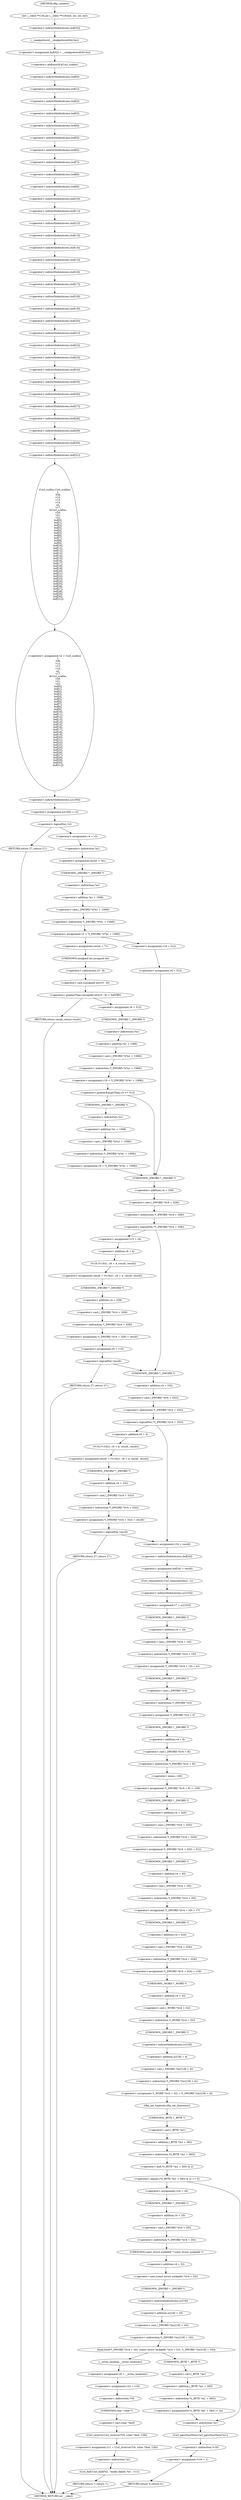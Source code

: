 digraph tftp_connect {  
"1000146" [label = "(int (__cdecl **v19),int (__cdecl **v19)(int, int, int, int))" ]
"1000156" [label = "(<operator>.assignment,buf[32] = __readgsdword(0x14u))" ]
"1000157" [label = "(<operator>.indirectIndexAccess,buf[32])" ]
"1000160" [label = "(__readgsdword,__readgsdword(0x14u))" ]
"1000162" [label = "(<operator>.assignment,v2 = Curl_ccalloc(\n         1,\n         336,\n         v12,\n         v13,\n         v14,\n         a2,\n         v17,\n         &Curl_ccalloc,\n         v20,\n         v21,\n         v22,\n         buf[0],\n         buf[1],\n         buf[2],\n         buf[3],\n         buf[4],\n         buf[5],\n         buf[6],\n         buf[7],\n         buf[8],\n         buf[9],\n         buf[10],\n         buf[11],\n         buf[12],\n         buf[13],\n         buf[14],\n         buf[15],\n         buf[16],\n         buf[17],\n         buf[18],\n         buf[19],\n         buf[20],\n         buf[21],\n         buf[22],\n         buf[23],\n         buf[24],\n         buf[25],\n         buf[26],\n         buf[27],\n         buf[28],\n         buf[29],\n         buf[30],\n         buf[31]))" ]
"1000164" [label = "(Curl_ccalloc,Curl_ccalloc(\n         1,\n         336,\n         v12,\n         v13,\n         v14,\n         a2,\n         v17,\n         &Curl_ccalloc,\n         v20,\n         v21,\n         v22,\n         buf[0],\n         buf[1],\n         buf[2],\n         buf[3],\n         buf[4],\n         buf[5],\n         buf[6],\n         buf[7],\n         buf[8],\n         buf[9],\n         buf[10],\n         buf[11],\n         buf[12],\n         buf[13],\n         buf[14],\n         buf[15],\n         buf[16],\n         buf[17],\n         buf[18],\n         buf[19],\n         buf[20],\n         buf[21],\n         buf[22],\n         buf[23],\n         buf[24],\n         buf[25],\n         buf[26],\n         buf[27],\n         buf[28],\n         buf[29],\n         buf[30],\n         buf[31]))" ]
"1000172" [label = "(<operator>.addressOf,&Curl_ccalloc)" ]
"1000177" [label = "(<operator>.indirectIndexAccess,buf[0])" ]
"1000180" [label = "(<operator>.indirectIndexAccess,buf[1])" ]
"1000183" [label = "(<operator>.indirectIndexAccess,buf[2])" ]
"1000186" [label = "(<operator>.indirectIndexAccess,buf[3])" ]
"1000189" [label = "(<operator>.indirectIndexAccess,buf[4])" ]
"1000192" [label = "(<operator>.indirectIndexAccess,buf[5])" ]
"1000195" [label = "(<operator>.indirectIndexAccess,buf[6])" ]
"1000198" [label = "(<operator>.indirectIndexAccess,buf[7])" ]
"1000201" [label = "(<operator>.indirectIndexAccess,buf[8])" ]
"1000204" [label = "(<operator>.indirectIndexAccess,buf[9])" ]
"1000207" [label = "(<operator>.indirectIndexAccess,buf[10])" ]
"1000210" [label = "(<operator>.indirectIndexAccess,buf[11])" ]
"1000213" [label = "(<operator>.indirectIndexAccess,buf[12])" ]
"1000216" [label = "(<operator>.indirectIndexAccess,buf[13])" ]
"1000219" [label = "(<operator>.indirectIndexAccess,buf[14])" ]
"1000222" [label = "(<operator>.indirectIndexAccess,buf[15])" ]
"1000225" [label = "(<operator>.indirectIndexAccess,buf[16])" ]
"1000228" [label = "(<operator>.indirectIndexAccess,buf[17])" ]
"1000231" [label = "(<operator>.indirectIndexAccess,buf[18])" ]
"1000234" [label = "(<operator>.indirectIndexAccess,buf[19])" ]
"1000237" [label = "(<operator>.indirectIndexAccess,buf[20])" ]
"1000240" [label = "(<operator>.indirectIndexAccess,buf[21])" ]
"1000243" [label = "(<operator>.indirectIndexAccess,buf[22])" ]
"1000246" [label = "(<operator>.indirectIndexAccess,buf[23])" ]
"1000249" [label = "(<operator>.indirectIndexAccess,buf[24])" ]
"1000252" [label = "(<operator>.indirectIndexAccess,buf[25])" ]
"1000255" [label = "(<operator>.indirectIndexAccess,buf[26])" ]
"1000258" [label = "(<operator>.indirectIndexAccess,buf[27])" ]
"1000261" [label = "(<operator>.indirectIndexAccess,buf[28])" ]
"1000264" [label = "(<operator>.indirectIndexAccess,buf[29])" ]
"1000267" [label = "(<operator>.indirectIndexAccess,buf[30])" ]
"1000270" [label = "(<operator>.indirectIndexAccess,buf[31])" ]
"1000273" [label = "(<operator>.assignment,a1[185] = v2)" ]
"1000274" [label = "(<operator>.indirectIndexAccess,a1[185])" ]
"1000279" [label = "(<operator>.logicalNot,!v2)" ]
"1000281" [label = "(RETURN,return 27;,return 27;)" ]
"1000283" [label = "(<operator>.assignment,v4 = v2)" ]
"1000286" [label = "(<operator>.assignment,result = *a1)" ]
"1000288" [label = "(<operator>.indirection,*a1)" ]
"1000290" [label = "(<operator>.assignment,v5 = *(_DWORD *)(*a1 + 1568))" ]
"1000292" [label = "(<operator>.indirection,*(_DWORD *)(*a1 + 1568))" ]
"1000293" [label = "(<operator>.cast,(_DWORD *)(*a1 + 1568))" ]
"1000294" [label = "(UNKNOWN,_DWORD *,_DWORD *)" ]
"1000295" [label = "(<operator>.addition,*a1 + 1568)" ]
"1000296" [label = "(<operator>.indirection,*a1)" ]
"1000302" [label = "(<operator>.assignment,result = 71)" ]
"1000306" [label = "(<operator>.greaterThan,(unsigned int)(v5 - 8) > 0xFFB0)" ]
"1000307" [label = "(<operator>.cast,(unsigned int)(v5 - 8))" ]
"1000308" [label = "(UNKNOWN,unsigned int,unsigned int)" ]
"1000309" [label = "(<operator>.subtraction,v5 - 8)" ]
"1000313" [label = "(RETURN,return result;,return result;)" ]
"1000315" [label = "(<operator>.assignment,v6 = 512)" ]
"1000318" [label = "(<operator>.assignment,v18 = *(_DWORD *)(*a1 + 1568))" ]
"1000320" [label = "(<operator>.indirection,*(_DWORD *)(*a1 + 1568))" ]
"1000321" [label = "(<operator>.cast,(_DWORD *)(*a1 + 1568))" ]
"1000322" [label = "(UNKNOWN,_DWORD *,_DWORD *)" ]
"1000323" [label = "(<operator>.addition,*a1 + 1568)" ]
"1000324" [label = "(<operator>.indirection,*a1)" ]
"1000328" [label = "(<operator>.greaterEqualsThan,v5 >= 512)" ]
"1000331" [label = "(<operator>.assignment,v6 = *(_DWORD *)(*a1 + 1568))" ]
"1000333" [label = "(<operator>.indirection,*(_DWORD *)(*a1 + 1568))" ]
"1000334" [label = "(<operator>.cast,(_DWORD *)(*a1 + 1568))" ]
"1000335" [label = "(UNKNOWN,_DWORD *,_DWORD *)" ]
"1000336" [label = "(<operator>.addition,*a1 + 1568)" ]
"1000337" [label = "(<operator>.indirection,*a1)" ]
"1000342" [label = "(<operator>.assignment,v18 = 512)" ]
"1000345" [label = "(<operator>.assignment,v6 = 512)" ]
"1000349" [label = "(<operator>.logicalNot,!*(_DWORD *)(v4 + 328))" ]
"1000350" [label = "(<operator>.indirection,*(_DWORD *)(v4 + 328))" ]
"1000351" [label = "(<operator>.cast,(_DWORD *)(v4 + 328))" ]
"1000352" [label = "(UNKNOWN,_DWORD *,_DWORD *)" ]
"1000353" [label = "(<operator>.addition,v4 + 328)" ]
"1000357" [label = "(<operator>.assignment,v15 = v6)" ]
"1000360" [label = "(<operator>.assignment,result = (*v19)(1, v6 + 4, result, result))" ]
"1000362" [label = "(*v19,(*v19)(1, v6 + 4, result, result))" ]
"1000364" [label = "(<operator>.addition,v6 + 4)" ]
"1000369" [label = "(<operator>.assignment,*(_DWORD *)(v4 + 328) = result)" ]
"1000370" [label = "(<operator>.indirection,*(_DWORD *)(v4 + 328))" ]
"1000371" [label = "(<operator>.cast,(_DWORD *)(v4 + 328))" ]
"1000372" [label = "(UNKNOWN,_DWORD *,_DWORD *)" ]
"1000373" [label = "(<operator>.addition,v4 + 328)" ]
"1000377" [label = "(<operator>.assignment,v6 = v15)" ]
"1000381" [label = "(<operator>.logicalNot,!result)" ]
"1000383" [label = "(RETURN,return 27;,return 27;)" ]
"1000386" [label = "(<operator>.logicalNot,!*(_DWORD *)(v4 + 332))" ]
"1000387" [label = "(<operator>.indirection,*(_DWORD *)(v4 + 332))" ]
"1000388" [label = "(<operator>.cast,(_DWORD *)(v4 + 332))" ]
"1000389" [label = "(UNKNOWN,_DWORD *,_DWORD *)" ]
"1000390" [label = "(<operator>.addition,v4 + 332)" ]
"1000394" [label = "(<operator>.assignment,result = (*v19)(1, v6 + 4, result, result))" ]
"1000396" [label = "(*v19,(*v19)(1, v6 + 4, result, result))" ]
"1000398" [label = "(<operator>.addition,v6 + 4)" ]
"1000403" [label = "(<operator>.assignment,*(_DWORD *)(v4 + 332) = result)" ]
"1000404" [label = "(<operator>.indirection,*(_DWORD *)(v4 + 332))" ]
"1000405" [label = "(<operator>.cast,(_DWORD *)(v4 + 332))" ]
"1000406" [label = "(UNKNOWN,_DWORD *,_DWORD *)" ]
"1000407" [label = "(<operator>.addition,v4 + 332)" ]
"1000412" [label = "(<operator>.logicalNot,!result)" ]
"1000414" [label = "(RETURN,return 27;,return 27;)" ]
"1000416" [label = "(<operator>.assignment,v24 = result)" ]
"1000419" [label = "(<operator>.assignment,buf[34] = result)" ]
"1000420" [label = "(<operator>.indirectIndexAccess,buf[34])" ]
"1000424" [label = "(Curl_conncontrol,Curl_conncontrol(a1, 1))" ]
"1000427" [label = "(<operator>.assignment,v7 = a1[103])" ]
"1000429" [label = "(<operator>.indirectIndexAccess,a1[103])" ]
"1000432" [label = "(<operator>.assignment,*(_DWORD *)(v4 + 16) = a1)" ]
"1000433" [label = "(<operator>.indirection,*(_DWORD *)(v4 + 16))" ]
"1000434" [label = "(<operator>.cast,(_DWORD *)(v4 + 16))" ]
"1000435" [label = "(UNKNOWN,_DWORD *,_DWORD *)" ]
"1000436" [label = "(<operator>.addition,v4 + 16)" ]
"1000440" [label = "(<operator>.assignment,*(_DWORD *)v4 = 0)" ]
"1000441" [label = "(<operator>.indirection,*(_DWORD *)v4)" ]
"1000442" [label = "(<operator>.cast,(_DWORD *)v4)" ]
"1000443" [label = "(UNKNOWN,_DWORD *,_DWORD *)" ]
"1000446" [label = "(<operator>.assignment,*(_DWORD *)(v4 + 8) = -100)" ]
"1000447" [label = "(<operator>.indirection,*(_DWORD *)(v4 + 8))" ]
"1000448" [label = "(<operator>.cast,(_DWORD *)(v4 + 8))" ]
"1000449" [label = "(UNKNOWN,_DWORD *,_DWORD *)" ]
"1000450" [label = "(<operator>.addition,v4 + 8)" ]
"1000453" [label = "(<operator>.minus,-100)" ]
"1000455" [label = "(<operator>.assignment,*(_DWORD *)(v4 + 320) = 512)" ]
"1000456" [label = "(<operator>.indirection,*(_DWORD *)(v4 + 320))" ]
"1000457" [label = "(<operator>.cast,(_DWORD *)(v4 + 320))" ]
"1000458" [label = "(UNKNOWN,_DWORD *,_DWORD *)" ]
"1000459" [label = "(<operator>.addition,v4 + 320)" ]
"1000463" [label = "(<operator>.assignment,*(_DWORD *)(v4 + 20) = v7)" ]
"1000464" [label = "(<operator>.indirection,*(_DWORD *)(v4 + 20))" ]
"1000465" [label = "(<operator>.cast,(_DWORD *)(v4 + 20))" ]
"1000466" [label = "(UNKNOWN,_DWORD *,_DWORD *)" ]
"1000467" [label = "(<operator>.addition,v4 + 20)" ]
"1000471" [label = "(<operator>.assignment,*(_DWORD *)(v4 + 324) = v18)" ]
"1000472" [label = "(<operator>.indirection,*(_DWORD *)(v4 + 324))" ]
"1000473" [label = "(<operator>.cast,(_DWORD *)(v4 + 324))" ]
"1000474" [label = "(UNKNOWN,_DWORD *,_DWORD *)" ]
"1000475" [label = "(<operator>.addition,v4 + 324)" ]
"1000479" [label = "(<operator>.assignment,*(_WORD *)(v4 + 52) = *(_DWORD *)(a1[18] + 4))" ]
"1000480" [label = "(<operator>.indirection,*(_WORD *)(v4 + 52))" ]
"1000481" [label = "(<operator>.cast,(_WORD *)(v4 + 52))" ]
"1000482" [label = "(UNKNOWN,_WORD *,_WORD *)" ]
"1000483" [label = "(<operator>.addition,v4 + 52)" ]
"1000486" [label = "(<operator>.indirection,*(_DWORD *)(a1[18] + 4))" ]
"1000487" [label = "(<operator>.cast,(_DWORD *)(a1[18] + 4))" ]
"1000488" [label = "(UNKNOWN,_DWORD *,_DWORD *)" ]
"1000489" [label = "(<operator>.addition,a1[18] + 4)" ]
"1000490" [label = "(<operator>.indirectIndexAccess,a1[18])" ]
"1000494" [label = "(tftp_set_timeouts,tftp_set_timeouts())" ]
"1000496" [label = "(<operator>.equals,(*((_BYTE *)a1 + 583) & 2) == 0)" ]
"1000497" [label = "(<operator>.and,*((_BYTE *)a1 + 583) & 2)" ]
"1000498" [label = "(<operator>.indirection,*((_BYTE *)a1 + 583))" ]
"1000499" [label = "(<operator>.addition,(_BYTE *)a1 + 583)" ]
"1000500" [label = "(<operator>.cast,(_BYTE *)a1)" ]
"1000501" [label = "(UNKNOWN,_BYTE *,_BYTE *)" ]
"1000507" [label = "(<operator>.assignment,v24 = v8)" ]
"1000511" [label = "(bind,bind(*(_DWORD *)(v4 + 20), (const struct sockaddr *)(v4 + 52), *(_DWORD *)(a1[18] + 16)))" ]
"1000512" [label = "(<operator>.indirection,*(_DWORD *)(v4 + 20))" ]
"1000513" [label = "(<operator>.cast,(_DWORD *)(v4 + 20))" ]
"1000514" [label = "(UNKNOWN,_DWORD *,_DWORD *)" ]
"1000515" [label = "(<operator>.addition,v4 + 20)" ]
"1000518" [label = "(<operator>.cast,(const struct sockaddr *)(v4 + 52))" ]
"1000519" [label = "(UNKNOWN,const struct sockaddr *,const struct sockaddr *)" ]
"1000520" [label = "(<operator>.addition,v4 + 52)" ]
"1000523" [label = "(<operator>.indirection,*(_DWORD *)(a1[18] + 16))" ]
"1000524" [label = "(<operator>.cast,(_DWORD *)(a1[18] + 16))" ]
"1000525" [label = "(UNKNOWN,_DWORD *,_DWORD *)" ]
"1000526" [label = "(<operator>.addition,a1[18] + 16)" ]
"1000527" [label = "(<operator>.indirectIndexAccess,a1[18])" ]
"1000532" [label = "(<operator>.assignment,v9 = __errno_location())" ]
"1000534" [label = "(__errno_location,__errno_location())" ]
"1000535" [label = "(<operator>.assignment,v24 = v10)" ]
"1000538" [label = "(<operator>.assignment,v11 = Curl_strerror(*v9, (char *)buf, 128))" ]
"1000540" [label = "(Curl_strerror,Curl_strerror(*v9, (char *)buf, 128))" ]
"1000541" [label = "(<operator>.indirection,*v9)" ]
"1000543" [label = "(<operator>.cast,(char *)buf)" ]
"1000544" [label = "(UNKNOWN,char *,char *)" ]
"1000547" [label = "(Curl_failf,Curl_failf(*a1, \"bind() failed; %s\", v11))" ]
"1000548" [label = "(<operator>.indirection,*a1)" ]
"1000552" [label = "(RETURN,return 7;,return 7;)" ]
"1000554" [label = "(<operators>.assignmentOr,*((_BYTE *)a1 + 583) |= 2u)" ]
"1000555" [label = "(<operator>.indirection,*((_BYTE *)a1 + 583))" ]
"1000556" [label = "(<operator>.addition,(_BYTE *)a1 + 583)" ]
"1000557" [label = "(<operator>.cast,(_BYTE *)a1)" ]
"1000558" [label = "(UNKNOWN,_BYTE *,_BYTE *)" ]
"1000562" [label = "(Curl_pgrsStartNow,Curl_pgrsStartNow(*a1))" ]
"1000563" [label = "(<operator>.indirection,*a1)" ]
"1000565" [label = "(<operator>.assignment,*v16 = 1)" ]
"1000566" [label = "(<operator>.indirection,*v16)" ]
"1000569" [label = "(RETURN,return 0;,return 0;)" ]
"1000125" [label = "(METHOD,tftp_connect)" ]
"1000571" [label = "(METHOD_RETURN,int __cdecl)" ]
  "1000146" -> "1000157" 
  "1000156" -> "1000172" 
  "1000157" -> "1000160" 
  "1000160" -> "1000156" 
  "1000162" -> "1000274" 
  "1000164" -> "1000162" 
  "1000172" -> "1000177" 
  "1000177" -> "1000180" 
  "1000180" -> "1000183" 
  "1000183" -> "1000186" 
  "1000186" -> "1000189" 
  "1000189" -> "1000192" 
  "1000192" -> "1000195" 
  "1000195" -> "1000198" 
  "1000198" -> "1000201" 
  "1000201" -> "1000204" 
  "1000204" -> "1000207" 
  "1000207" -> "1000210" 
  "1000210" -> "1000213" 
  "1000213" -> "1000216" 
  "1000216" -> "1000219" 
  "1000219" -> "1000222" 
  "1000222" -> "1000225" 
  "1000225" -> "1000228" 
  "1000228" -> "1000231" 
  "1000231" -> "1000234" 
  "1000234" -> "1000237" 
  "1000237" -> "1000240" 
  "1000240" -> "1000243" 
  "1000243" -> "1000246" 
  "1000246" -> "1000249" 
  "1000249" -> "1000252" 
  "1000252" -> "1000255" 
  "1000255" -> "1000258" 
  "1000258" -> "1000261" 
  "1000261" -> "1000264" 
  "1000264" -> "1000267" 
  "1000267" -> "1000270" 
  "1000270" -> "1000164" 
  "1000273" -> "1000279" 
  "1000274" -> "1000273" 
  "1000279" -> "1000281" 
  "1000279" -> "1000283" 
  "1000281" -> "1000571" 
  "1000283" -> "1000288" 
  "1000286" -> "1000294" 
  "1000288" -> "1000286" 
  "1000290" -> "1000302" 
  "1000290" -> "1000342" 
  "1000292" -> "1000290" 
  "1000293" -> "1000292" 
  "1000294" -> "1000296" 
  "1000295" -> "1000293" 
  "1000296" -> "1000295" 
  "1000302" -> "1000308" 
  "1000306" -> "1000313" 
  "1000306" -> "1000315" 
  "1000307" -> "1000306" 
  "1000308" -> "1000309" 
  "1000309" -> "1000307" 
  "1000313" -> "1000571" 
  "1000315" -> "1000322" 
  "1000318" -> "1000328" 
  "1000320" -> "1000318" 
  "1000321" -> "1000320" 
  "1000322" -> "1000324" 
  "1000323" -> "1000321" 
  "1000324" -> "1000323" 
  "1000328" -> "1000352" 
  "1000328" -> "1000335" 
  "1000331" -> "1000352" 
  "1000333" -> "1000331" 
  "1000334" -> "1000333" 
  "1000335" -> "1000337" 
  "1000336" -> "1000334" 
  "1000337" -> "1000336" 
  "1000342" -> "1000345" 
  "1000345" -> "1000352" 
  "1000349" -> "1000389" 
  "1000349" -> "1000357" 
  "1000350" -> "1000349" 
  "1000351" -> "1000350" 
  "1000352" -> "1000353" 
  "1000353" -> "1000351" 
  "1000357" -> "1000364" 
  "1000360" -> "1000372" 
  "1000362" -> "1000360" 
  "1000364" -> "1000362" 
  "1000369" -> "1000377" 
  "1000370" -> "1000369" 
  "1000371" -> "1000370" 
  "1000372" -> "1000373" 
  "1000373" -> "1000371" 
  "1000377" -> "1000381" 
  "1000381" -> "1000389" 
  "1000381" -> "1000383" 
  "1000383" -> "1000571" 
  "1000386" -> "1000398" 
  "1000386" -> "1000416" 
  "1000387" -> "1000386" 
  "1000388" -> "1000387" 
  "1000389" -> "1000390" 
  "1000390" -> "1000388" 
  "1000394" -> "1000406" 
  "1000396" -> "1000394" 
  "1000398" -> "1000396" 
  "1000403" -> "1000412" 
  "1000404" -> "1000403" 
  "1000405" -> "1000404" 
  "1000406" -> "1000407" 
  "1000407" -> "1000405" 
  "1000412" -> "1000414" 
  "1000412" -> "1000416" 
  "1000414" -> "1000571" 
  "1000416" -> "1000420" 
  "1000419" -> "1000424" 
  "1000420" -> "1000419" 
  "1000424" -> "1000429" 
  "1000427" -> "1000435" 
  "1000429" -> "1000427" 
  "1000432" -> "1000443" 
  "1000433" -> "1000432" 
  "1000434" -> "1000433" 
  "1000435" -> "1000436" 
  "1000436" -> "1000434" 
  "1000440" -> "1000449" 
  "1000441" -> "1000440" 
  "1000442" -> "1000441" 
  "1000443" -> "1000442" 
  "1000446" -> "1000458" 
  "1000447" -> "1000453" 
  "1000448" -> "1000447" 
  "1000449" -> "1000450" 
  "1000450" -> "1000448" 
  "1000453" -> "1000446" 
  "1000455" -> "1000466" 
  "1000456" -> "1000455" 
  "1000457" -> "1000456" 
  "1000458" -> "1000459" 
  "1000459" -> "1000457" 
  "1000463" -> "1000474" 
  "1000464" -> "1000463" 
  "1000465" -> "1000464" 
  "1000466" -> "1000467" 
  "1000467" -> "1000465" 
  "1000471" -> "1000482" 
  "1000472" -> "1000471" 
  "1000473" -> "1000472" 
  "1000474" -> "1000475" 
  "1000475" -> "1000473" 
  "1000479" -> "1000494" 
  "1000480" -> "1000488" 
  "1000481" -> "1000480" 
  "1000482" -> "1000483" 
  "1000483" -> "1000481" 
  "1000486" -> "1000479" 
  "1000487" -> "1000486" 
  "1000488" -> "1000490" 
  "1000489" -> "1000487" 
  "1000490" -> "1000489" 
  "1000494" -> "1000501" 
  "1000496" -> "1000507" 
  "1000496" -> "1000563" 
  "1000497" -> "1000496" 
  "1000498" -> "1000497" 
  "1000499" -> "1000498" 
  "1000500" -> "1000499" 
  "1000501" -> "1000500" 
  "1000507" -> "1000514" 
  "1000511" -> "1000558" 
  "1000511" -> "1000534" 
  "1000512" -> "1000519" 
  "1000513" -> "1000512" 
  "1000514" -> "1000515" 
  "1000515" -> "1000513" 
  "1000518" -> "1000525" 
  "1000519" -> "1000520" 
  "1000520" -> "1000518" 
  "1000523" -> "1000511" 
  "1000524" -> "1000523" 
  "1000525" -> "1000527" 
  "1000526" -> "1000524" 
  "1000527" -> "1000526" 
  "1000532" -> "1000535" 
  "1000534" -> "1000532" 
  "1000535" -> "1000541" 
  "1000538" -> "1000548" 
  "1000540" -> "1000538" 
  "1000541" -> "1000544" 
  "1000543" -> "1000540" 
  "1000544" -> "1000543" 
  "1000547" -> "1000552" 
  "1000548" -> "1000547" 
  "1000552" -> "1000571" 
  "1000554" -> "1000563" 
  "1000555" -> "1000554" 
  "1000556" -> "1000555" 
  "1000557" -> "1000556" 
  "1000558" -> "1000557" 
  "1000562" -> "1000566" 
  "1000563" -> "1000562" 
  "1000565" -> "1000569" 
  "1000566" -> "1000565" 
  "1000569" -> "1000571" 
  "1000125" -> "1000146" 
}
